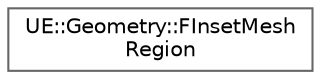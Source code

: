 digraph "Graphical Class Hierarchy"
{
 // INTERACTIVE_SVG=YES
 // LATEX_PDF_SIZE
  bgcolor="transparent";
  edge [fontname=Helvetica,fontsize=10,labelfontname=Helvetica,labelfontsize=10];
  node [fontname=Helvetica,fontsize=10,shape=box,height=0.2,width=0.4];
  rankdir="LR";
  Node0 [id="Node000000",label="UE::Geometry::FInsetMesh\lRegion",height=0.2,width=0.4,color="grey40", fillcolor="white", style="filled",URL="$d8/dc3/classUE_1_1Geometry_1_1FInsetMeshRegion.html",tooltip="FInsetMeshRegion implements local inset of a mesh region."];
}
